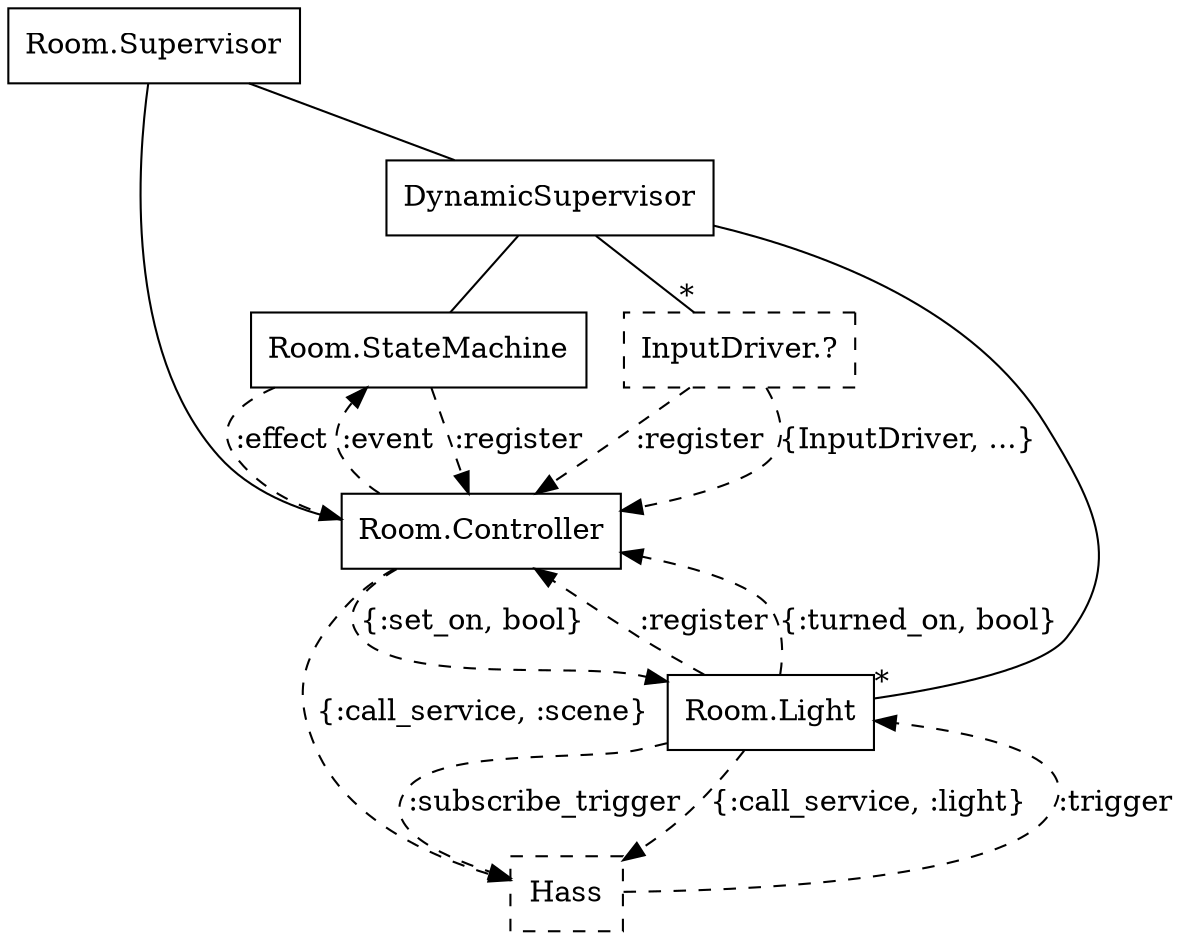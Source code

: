digraph {
    node [shape = rect;];
    RoomSupervisor [label = "Room.Supervisor";];
    Controller [label = "Room.Controller";];
    DynamicSupervisor;
    StateMachine [label = "Room.StateMachine";];
    Light [label = "Room.Light";];
    InputDriver [label = "InputDriver.?";style = dashed;];
    Hass [style = dashed;];

    subgraph {
        // Links
        edge [dir = none;];
        RoomSupervisor -> Controller;
        RoomSupervisor -> DynamicSupervisor;
        DynamicSupervisor -> StateMachine;
        DynamicSupervisor -> Light [headlabel = "*";];
        DynamicSupervisor -> InputDriver [headlabel = "*";];
    }

    subgraph {
        // Messages
        edge [style = dashed;];

        Controller -> StateMachine [label = ":event"; constraint = false;];
        StateMachine -> Controller [label = ":register";];
        StateMachine -> Controller [label = ":effect";];

        Controller -> Hass [label = "{:call_service, :scene}";];

        Light -> Controller [label = ":register";];
        Controller -> Light [label = "{:set_on, bool}";];
        Light -> Controller [label = "{:turned_on, bool}";];

        Light -> Hass [label = ":subscribe_trigger";];
        Hass -> Light [label = ":trigger";];
        Light -> Hass [label = "{:call_service, :light}";];

        InputDriver -> Controller [label = ":register";];
        InputDriver -> Controller [label = "{InputDriver, ...}";];
    }
}
